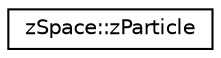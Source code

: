digraph "Graphical Class Hierarchy"
{
 // LATEX_PDF_SIZE
  edge [fontname="Helvetica",fontsize="10",labelfontname="Helvetica",labelfontsize="10"];
  node [fontname="Helvetica",fontsize="10",shape=record];
  rankdir="LR";
  Node0 [label="zSpace::zParticle",height=0.2,width=0.4,color="black", fillcolor="white", style="filled",URL="$classz_space_1_1z_particle.html",tooltip="A particle class."];
}
